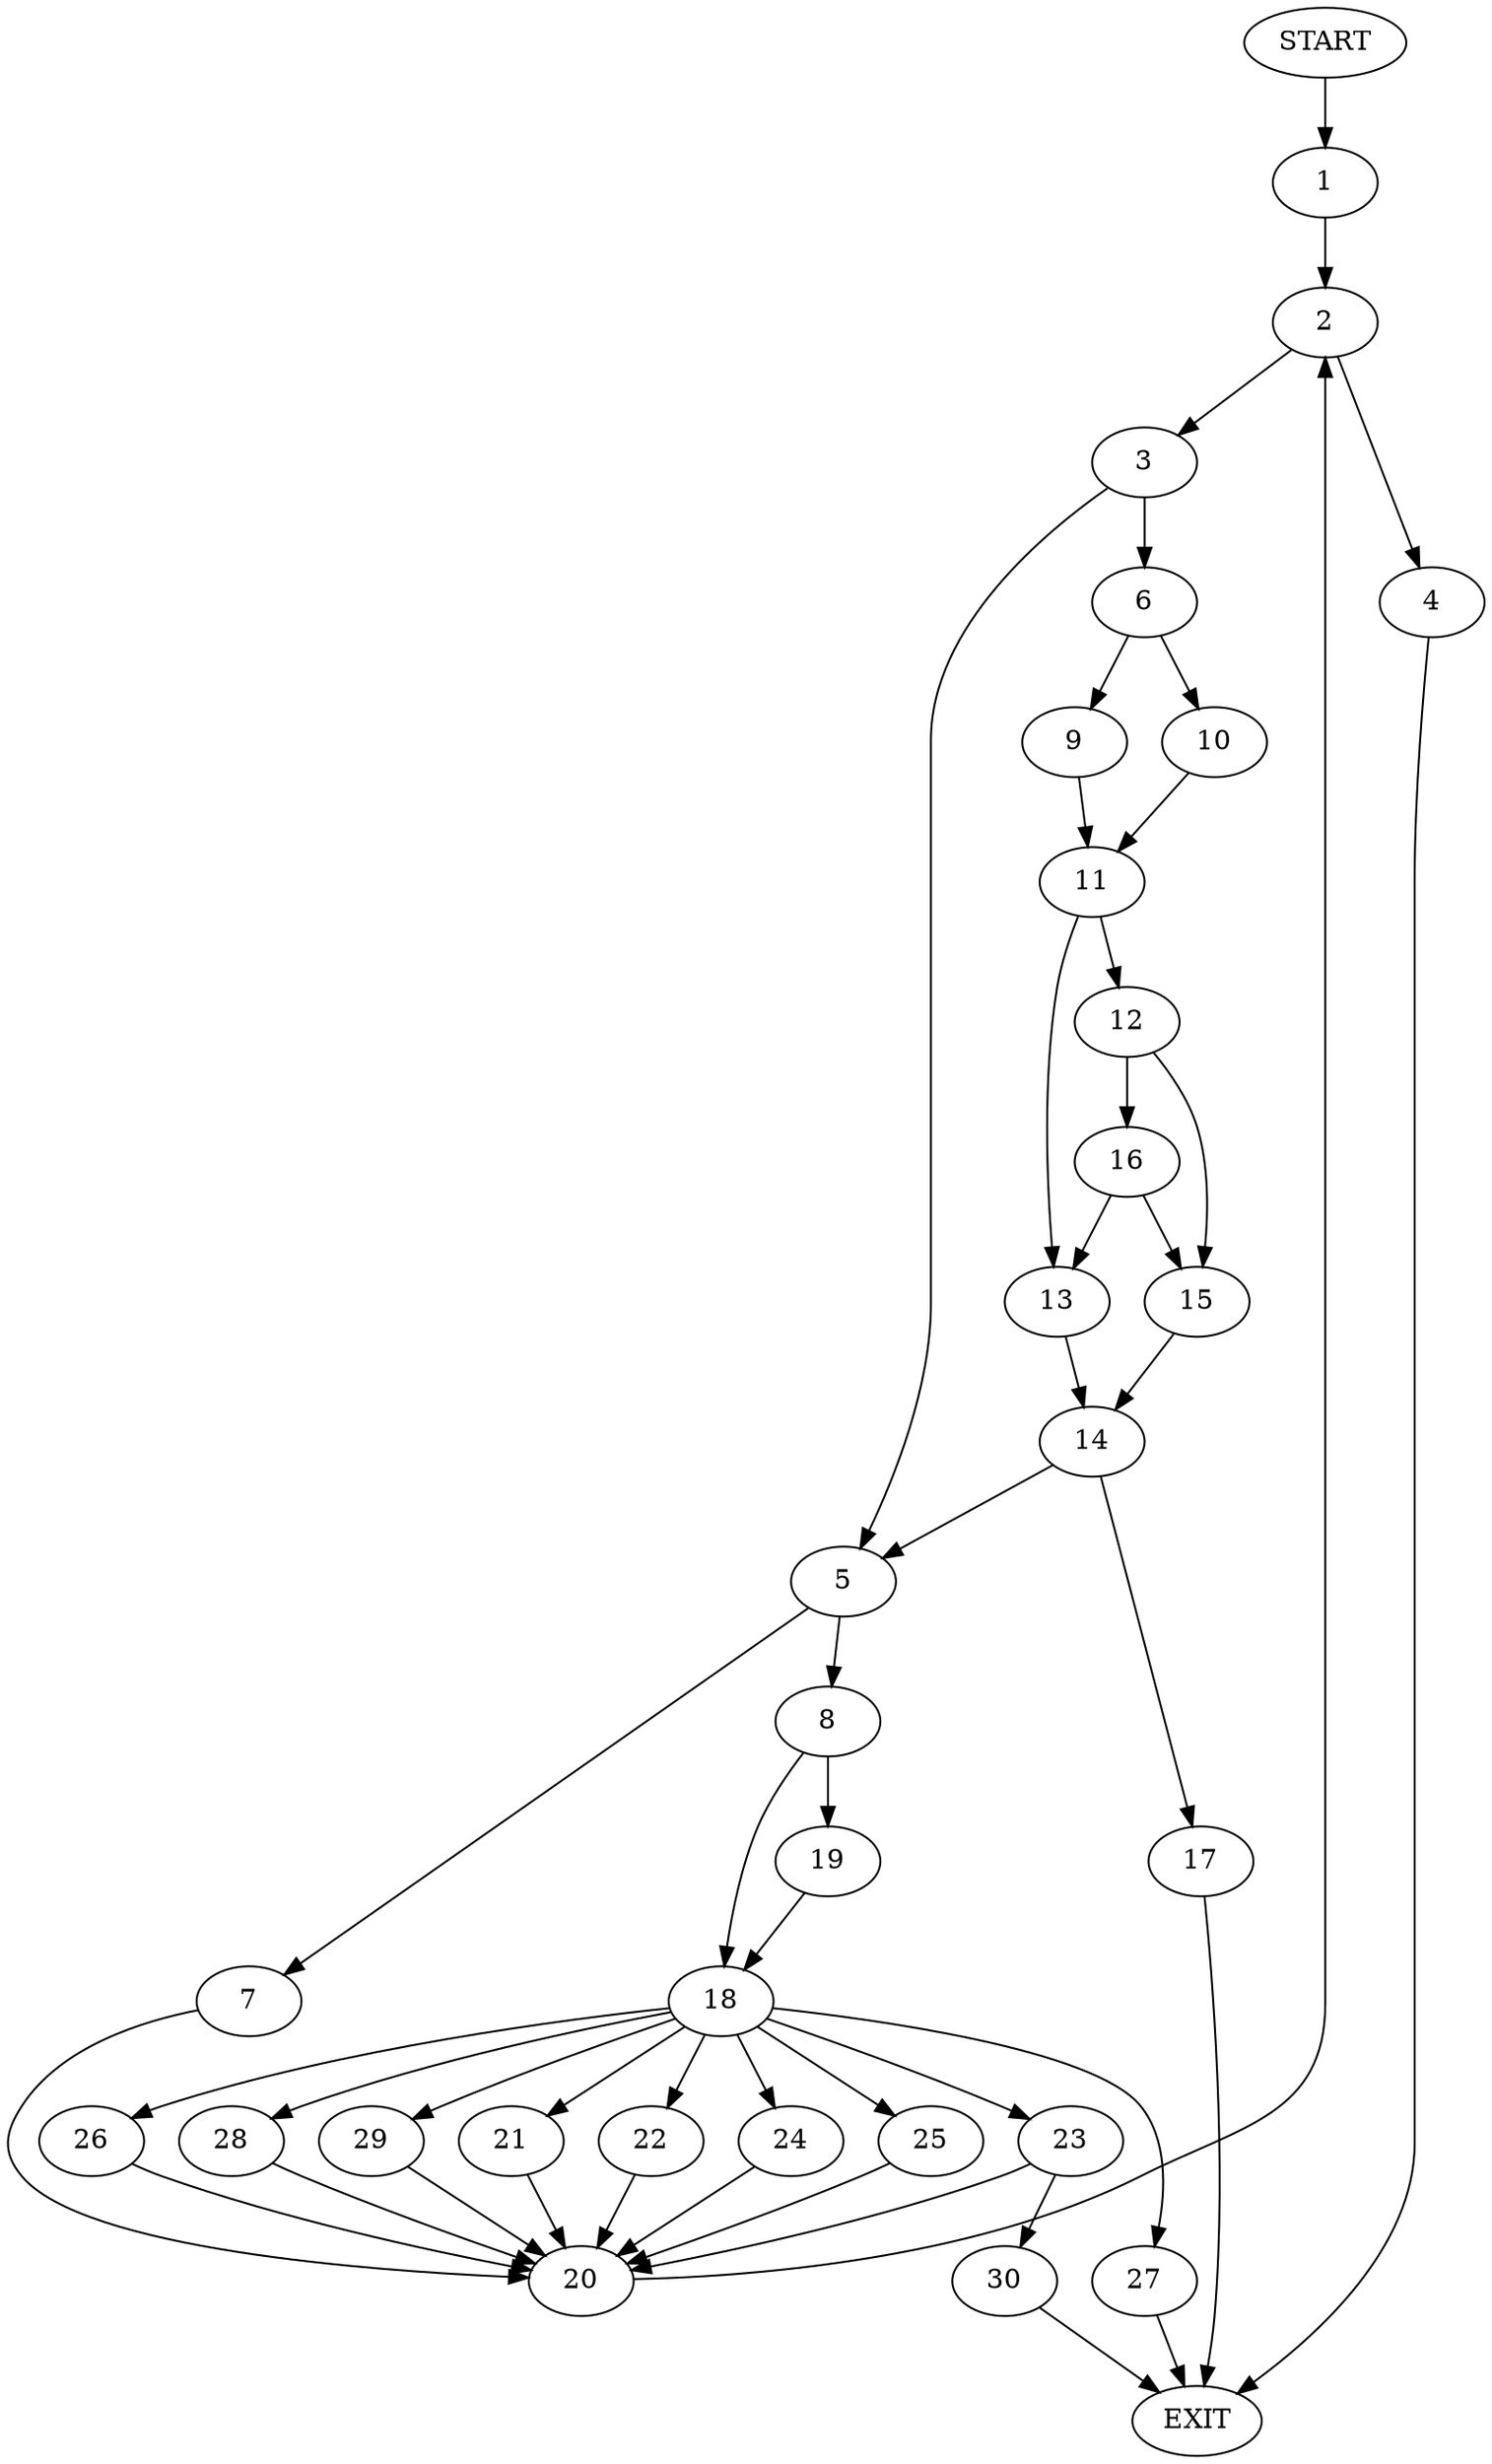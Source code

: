digraph {
0 [label="START"]
31 [label="EXIT"]
0 -> 1
1 -> 2
2 -> 3
2 -> 4
3 -> 5
3 -> 6
4 -> 31
5 -> 7
5 -> 8
6 -> 9
6 -> 10
9 -> 11
10 -> 11
11 -> 12
11 -> 13
13 -> 14
12 -> 15
12 -> 16
16 -> 13
16 -> 15
15 -> 14
14 -> 17
14 -> 5
17 -> 31
8 -> 18
8 -> 19
7 -> 20
20 -> 2
19 -> 18
18 -> 21
18 -> 22
18 -> 23
18 -> 24
18 -> 25
18 -> 26
18 -> 27
18 -> 28
18 -> 29
22 -> 20
26 -> 20
29 -> 20
27 -> 31
28 -> 20
24 -> 20
25 -> 20
21 -> 20
23 -> 30
23 -> 20
30 -> 31
}
